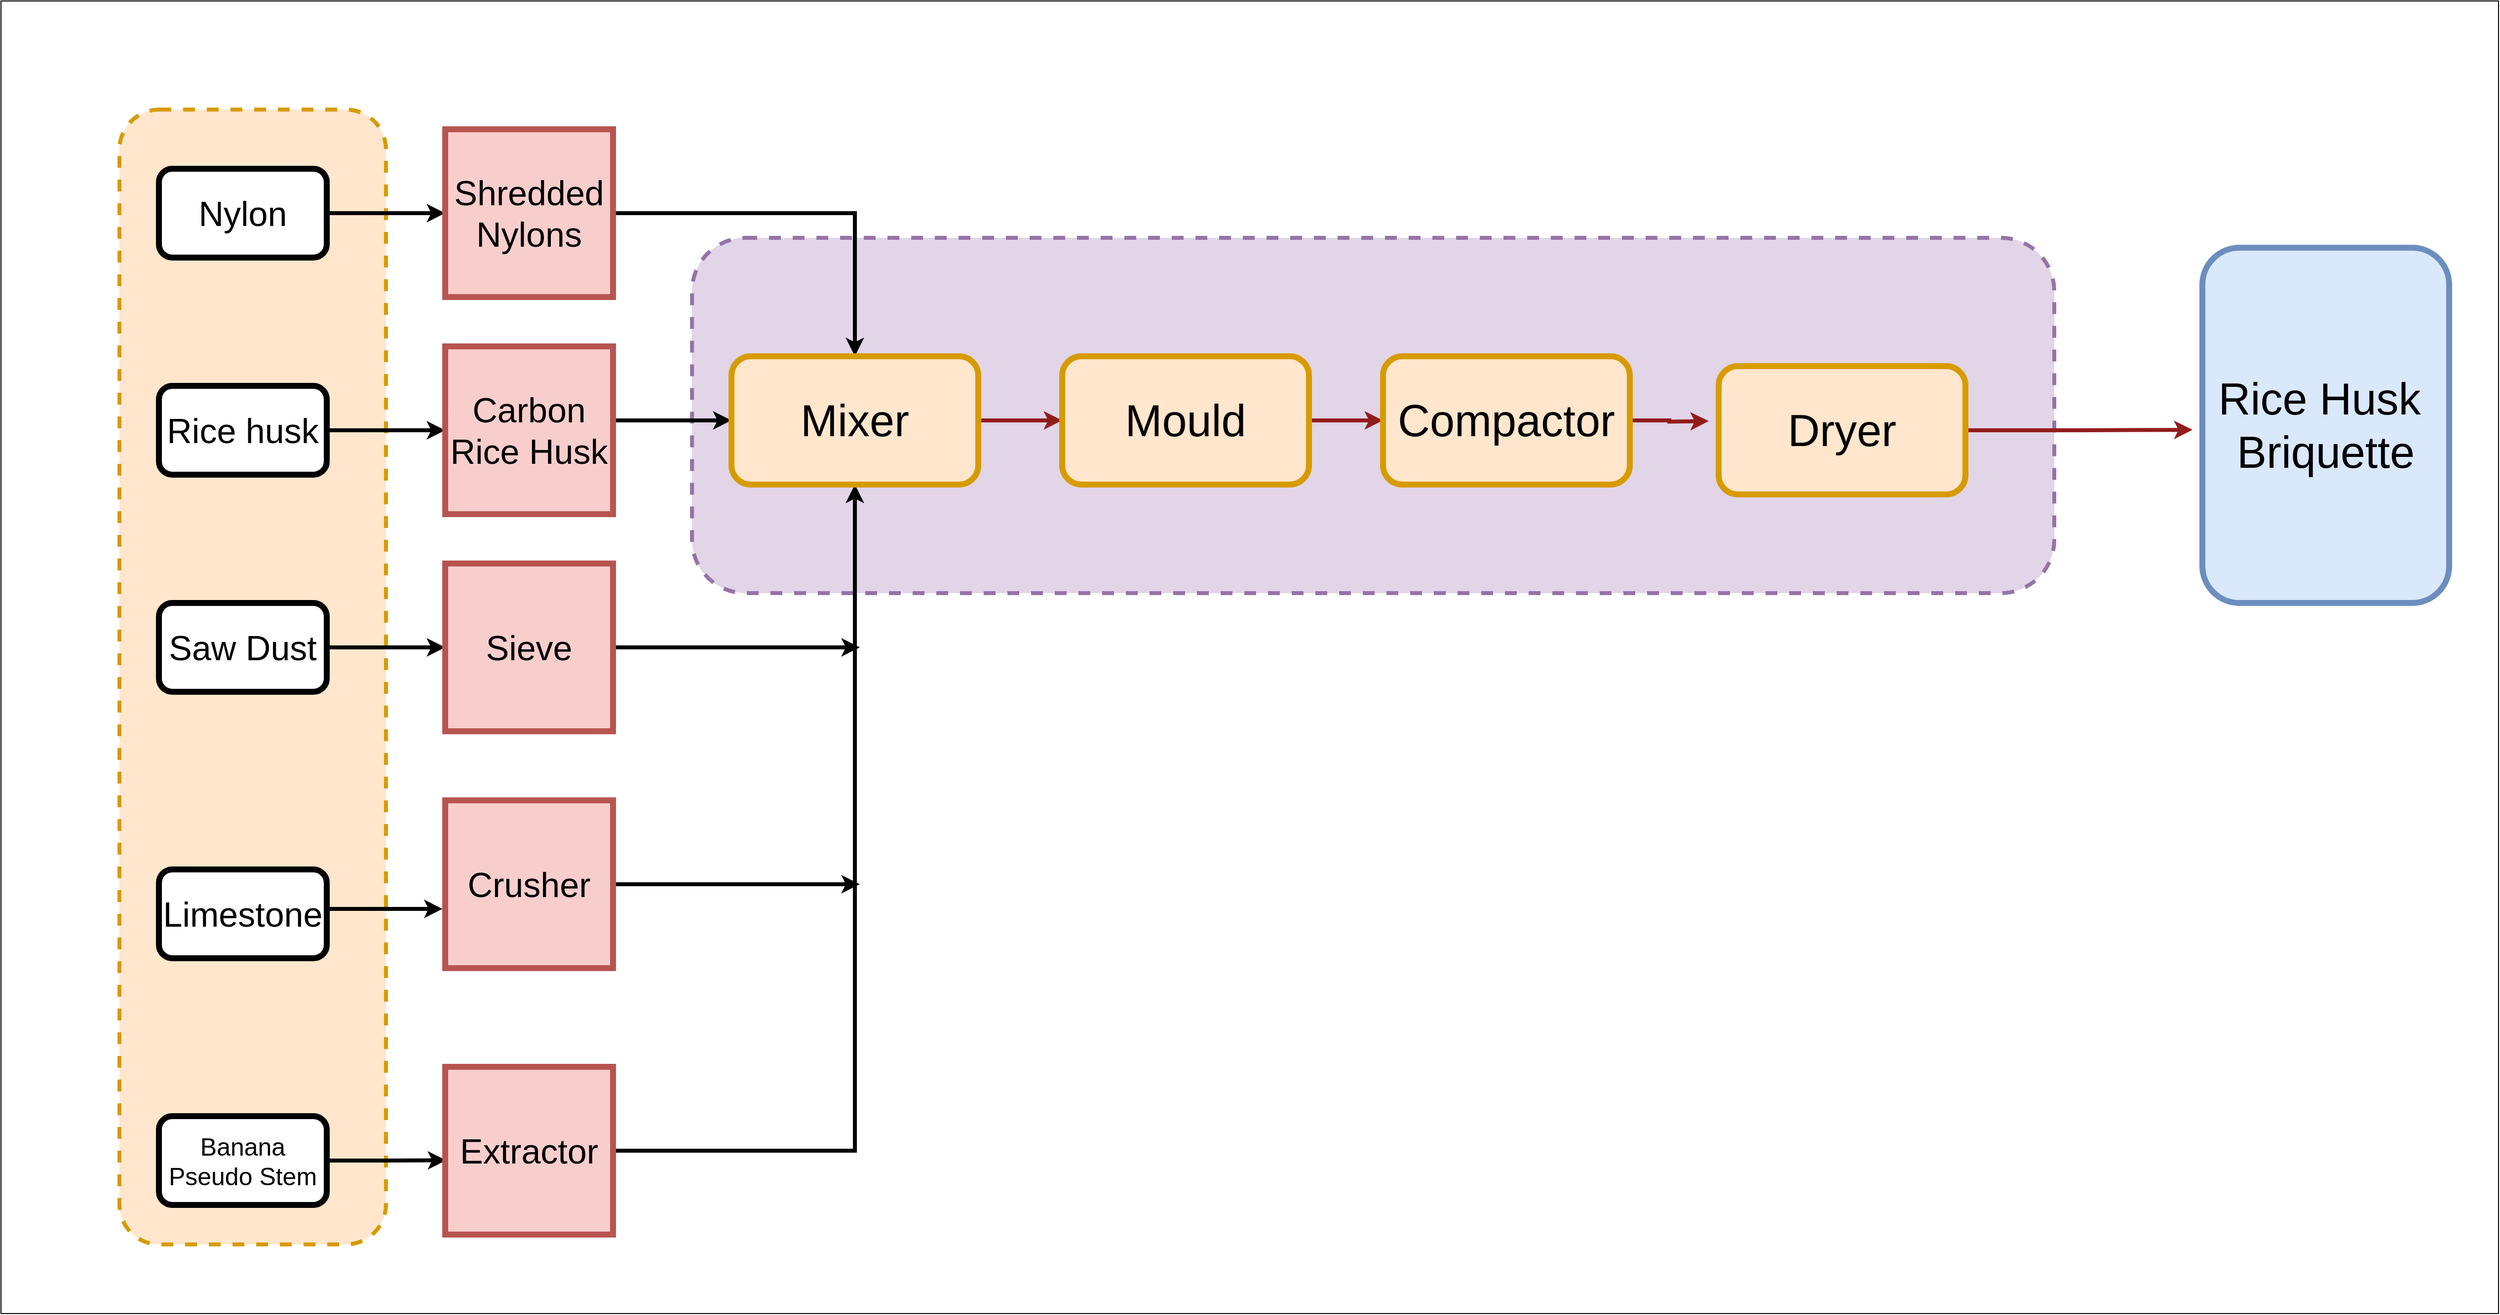 <mxfile version="24.8.4">
  <diagram name="Page-1" id="eEoD68UYFndWdi5jgf4z">
    <mxGraphModel dx="4664" dy="2889" grid="1" gridSize="10" guides="1" tooltips="1" connect="1" arrows="1" fold="1" page="1" pageScale="1" pageWidth="850" pageHeight="1100" math="0" shadow="0">
      <root>
        <mxCell id="0" />
        <mxCell id="1" parent="0" />
        <mxCell id="_M13H955xm92BstBZ7Hc-32" value="" style="rounded=0;whiteSpace=wrap;html=1;" vertex="1" parent="1">
          <mxGeometry x="-50" y="-70" width="2530" height="1330" as="geometry" />
        </mxCell>
        <mxCell id="_M13H955xm92BstBZ7Hc-30" value="" style="rounded=1;whiteSpace=wrap;html=1;strokeWidth=4;dashed=1;fillColor=#ffe6cc;strokeColor=#d79b00;" vertex="1" parent="1">
          <mxGeometry x="70" y="40" width="270" height="1150" as="geometry" />
        </mxCell>
        <mxCell id="_M13H955xm92BstBZ7Hc-16" style="edgeStyle=orthogonalEdgeStyle;rounded=0;orthogonalLoop=1;jettySize=auto;html=1;exitX=1;exitY=0.5;exitDx=0;exitDy=0;strokeWidth=4;" edge="1" parent="1" source="_M13H955xm92BstBZ7Hc-1" target="_M13H955xm92BstBZ7Hc-6">
          <mxGeometry relative="1" as="geometry" />
        </mxCell>
        <mxCell id="_M13H955xm92BstBZ7Hc-1" value="&lt;font style=&quot;font-size: 35px;&quot;&gt;Nylon&lt;/font&gt;" style="rounded=1;whiteSpace=wrap;html=1;strokeWidth=6;" vertex="1" parent="1">
          <mxGeometry x="110" y="100" width="170" height="90" as="geometry" />
        </mxCell>
        <mxCell id="_M13H955xm92BstBZ7Hc-17" style="edgeStyle=orthogonalEdgeStyle;rounded=0;orthogonalLoop=1;jettySize=auto;html=1;exitX=1;exitY=0.5;exitDx=0;exitDy=0;entryX=0;entryY=0.5;entryDx=0;entryDy=0;strokeWidth=4;" edge="1" parent="1" source="_M13H955xm92BstBZ7Hc-2" target="_M13H955xm92BstBZ7Hc-7">
          <mxGeometry relative="1" as="geometry" />
        </mxCell>
        <mxCell id="_M13H955xm92BstBZ7Hc-2" value="&lt;font style=&quot;font-size: 35px;&quot;&gt;Rice husk&lt;/font&gt;" style="rounded=1;whiteSpace=wrap;html=1;strokeWidth=6;" vertex="1" parent="1">
          <mxGeometry x="110" y="320" width="170" height="90" as="geometry" />
        </mxCell>
        <mxCell id="_M13H955xm92BstBZ7Hc-18" style="edgeStyle=orthogonalEdgeStyle;rounded=0;orthogonalLoop=1;jettySize=auto;html=1;exitX=1;exitY=0.5;exitDx=0;exitDy=0;strokeWidth=4;" edge="1" parent="1" source="_M13H955xm92BstBZ7Hc-3" target="_M13H955xm92BstBZ7Hc-8">
          <mxGeometry relative="1" as="geometry" />
        </mxCell>
        <mxCell id="_M13H955xm92BstBZ7Hc-3" value="&lt;font style=&quot;font-size: 35px;&quot;&gt;Saw Dust&lt;/font&gt;" style="rounded=1;whiteSpace=wrap;html=1;strokeWidth=6;" vertex="1" parent="1">
          <mxGeometry x="110" y="540" width="170" height="90" as="geometry" />
        </mxCell>
        <mxCell id="_M13H955xm92BstBZ7Hc-19" style="edgeStyle=orthogonalEdgeStyle;rounded=0;orthogonalLoop=1;jettySize=auto;html=1;exitX=1;exitY=0.5;exitDx=0;exitDy=0;entryX=-0.016;entryY=0.647;entryDx=0;entryDy=0;entryPerimeter=0;strokeWidth=4;" edge="1" parent="1" source="_M13H955xm92BstBZ7Hc-4" target="_M13H955xm92BstBZ7Hc-9">
          <mxGeometry relative="1" as="geometry">
            <mxPoint x="380" y="856" as="targetPoint" />
            <Array as="points">
              <mxPoint x="280" y="850" />
            </Array>
          </mxGeometry>
        </mxCell>
        <mxCell id="_M13H955xm92BstBZ7Hc-4" value="&lt;font style=&quot;font-size: 35px;&quot;&gt;Limestone&lt;/font&gt;" style="rounded=1;whiteSpace=wrap;html=1;strokeWidth=6;" vertex="1" parent="1">
          <mxGeometry x="110" y="810" width="170" height="90" as="geometry" />
        </mxCell>
        <mxCell id="_M13H955xm92BstBZ7Hc-31" value="" style="rounded=1;whiteSpace=wrap;html=1;strokeWidth=4;dashed=1;fillColor=#e1d5e7;strokeColor=#9673a6;" vertex="1" parent="1">
          <mxGeometry x="650" y="170" width="1380" height="360" as="geometry" />
        </mxCell>
        <mxCell id="_M13H955xm92BstBZ7Hc-20" style="edgeStyle=orthogonalEdgeStyle;rounded=0;orthogonalLoop=1;jettySize=auto;html=1;exitX=1;exitY=0.5;exitDx=0;exitDy=0;entryX=0.006;entryY=0.557;entryDx=0;entryDy=0;entryPerimeter=0;strokeWidth=4;" edge="1" parent="1" source="_M13H955xm92BstBZ7Hc-5" target="_M13H955xm92BstBZ7Hc-10">
          <mxGeometry relative="1" as="geometry">
            <mxPoint x="390" y="1105.4" as="targetPoint" />
          </mxGeometry>
        </mxCell>
        <mxCell id="_M13H955xm92BstBZ7Hc-5" value="&lt;font style=&quot;font-size: 25px;&quot;&gt;Banana Pseudo Stem&lt;/font&gt;" style="rounded=1;whiteSpace=wrap;html=1;strokeWidth=6;" vertex="1" parent="1">
          <mxGeometry x="110" y="1060" width="170" height="90" as="geometry" />
        </mxCell>
        <mxCell id="_M13H955xm92BstBZ7Hc-25" style="edgeStyle=orthogonalEdgeStyle;rounded=0;orthogonalLoop=1;jettySize=auto;html=1;exitX=1;exitY=0.5;exitDx=0;exitDy=0;entryX=0.5;entryY=0;entryDx=0;entryDy=0;strokeWidth=4;" edge="1" parent="1" source="_M13H955xm92BstBZ7Hc-6" target="_M13H955xm92BstBZ7Hc-11">
          <mxGeometry relative="1" as="geometry" />
        </mxCell>
        <mxCell id="_M13H955xm92BstBZ7Hc-6" value="&lt;font style=&quot;font-size: 35px;&quot;&gt;Shredded Nylons&lt;/font&gt;" style="whiteSpace=wrap;html=1;aspect=fixed;strokeWidth=6;fillColor=#f8cecc;strokeColor=#b85450;" vertex="1" parent="1">
          <mxGeometry x="400" y="60" width="170" height="170" as="geometry" />
        </mxCell>
        <mxCell id="_M13H955xm92BstBZ7Hc-29" style="edgeStyle=orthogonalEdgeStyle;rounded=0;orthogonalLoop=1;jettySize=auto;html=1;exitX=1;exitY=0.5;exitDx=0;exitDy=0;entryX=0;entryY=0.5;entryDx=0;entryDy=0;strokeWidth=4;" edge="1" parent="1" source="_M13H955xm92BstBZ7Hc-7" target="_M13H955xm92BstBZ7Hc-11">
          <mxGeometry relative="1" as="geometry">
            <Array as="points">
              <mxPoint x="570" y="355" />
            </Array>
          </mxGeometry>
        </mxCell>
        <mxCell id="_M13H955xm92BstBZ7Hc-7" value="&lt;font style=&quot;font-size: 35px;&quot;&gt;Carbon Rice Husk&lt;/font&gt;" style="whiteSpace=wrap;html=1;aspect=fixed;strokeWidth=6;fillColor=#f8cecc;strokeColor=#b85450;" vertex="1" parent="1">
          <mxGeometry x="400" y="280" width="170" height="170" as="geometry" />
        </mxCell>
        <mxCell id="_M13H955xm92BstBZ7Hc-28" style="edgeStyle=orthogonalEdgeStyle;rounded=0;orthogonalLoop=1;jettySize=auto;html=1;exitX=1;exitY=0.5;exitDx=0;exitDy=0;strokeWidth=4;" edge="1" parent="1" source="_M13H955xm92BstBZ7Hc-8">
          <mxGeometry relative="1" as="geometry">
            <mxPoint x="820" y="585" as="targetPoint" />
          </mxGeometry>
        </mxCell>
        <mxCell id="_M13H955xm92BstBZ7Hc-8" value="&lt;font style=&quot;font-size: 35px;&quot;&gt;Sieve&lt;/font&gt;" style="whiteSpace=wrap;html=1;aspect=fixed;strokeWidth=6;fillColor=#f8cecc;strokeColor=#b85450;" vertex="1" parent="1">
          <mxGeometry x="400" y="500" width="170" height="170" as="geometry" />
        </mxCell>
        <mxCell id="_M13H955xm92BstBZ7Hc-27" style="edgeStyle=orthogonalEdgeStyle;rounded=0;orthogonalLoop=1;jettySize=auto;html=1;exitX=1;exitY=0.5;exitDx=0;exitDy=0;strokeWidth=4;" edge="1" parent="1" source="_M13H955xm92BstBZ7Hc-9">
          <mxGeometry relative="1" as="geometry">
            <mxPoint x="820" y="825" as="targetPoint" />
          </mxGeometry>
        </mxCell>
        <mxCell id="_M13H955xm92BstBZ7Hc-9" value="&lt;font style=&quot;font-size: 35px;&quot;&gt;Crusher&lt;/font&gt;" style="whiteSpace=wrap;html=1;aspect=fixed;strokeWidth=6;fillColor=#f8cecc;strokeColor=#b85450;" vertex="1" parent="1">
          <mxGeometry x="400" y="740" width="170" height="170" as="geometry" />
        </mxCell>
        <mxCell id="_M13H955xm92BstBZ7Hc-26" style="edgeStyle=orthogonalEdgeStyle;rounded=0;orthogonalLoop=1;jettySize=auto;html=1;exitX=1;exitY=0.5;exitDx=0;exitDy=0;entryX=0.5;entryY=1;entryDx=0;entryDy=0;strokeWidth=4;" edge="1" parent="1" source="_M13H955xm92BstBZ7Hc-10" target="_M13H955xm92BstBZ7Hc-11">
          <mxGeometry relative="1" as="geometry" />
        </mxCell>
        <mxCell id="_M13H955xm92BstBZ7Hc-10" value="&lt;font style=&quot;font-size: 35px;&quot;&gt;Extractor&lt;/font&gt;" style="whiteSpace=wrap;html=1;aspect=fixed;strokeWidth=6;fillColor=#f8cecc;strokeColor=#b85450;" vertex="1" parent="1">
          <mxGeometry x="400" y="1010" width="170" height="170" as="geometry" />
        </mxCell>
        <mxCell id="_M13H955xm92BstBZ7Hc-21" style="edgeStyle=orthogonalEdgeStyle;rounded=0;orthogonalLoop=1;jettySize=auto;html=1;exitX=1;exitY=0.5;exitDx=0;exitDy=0;entryX=0;entryY=0.5;entryDx=0;entryDy=0;strokeWidth=4;strokeColor=#921c1c;" edge="1" parent="1" source="_M13H955xm92BstBZ7Hc-11" target="_M13H955xm92BstBZ7Hc-12">
          <mxGeometry relative="1" as="geometry" />
        </mxCell>
        <mxCell id="_M13H955xm92BstBZ7Hc-11" value="&lt;font style=&quot;font-size: 45px;&quot;&gt;Mixer&lt;/font&gt;" style="rounded=1;whiteSpace=wrap;html=1;strokeWidth=6;fillColor=#ffe6cc;strokeColor=#d79b00;" vertex="1" parent="1">
          <mxGeometry x="690" y="290" width="250" height="130" as="geometry" />
        </mxCell>
        <mxCell id="_M13H955xm92BstBZ7Hc-22" style="edgeStyle=orthogonalEdgeStyle;rounded=0;orthogonalLoop=1;jettySize=auto;html=1;exitX=1;exitY=0.5;exitDx=0;exitDy=0;strokeWidth=4;strokeColor=#921c1c;" edge="1" parent="1" source="_M13H955xm92BstBZ7Hc-12" target="_M13H955xm92BstBZ7Hc-13">
          <mxGeometry relative="1" as="geometry" />
        </mxCell>
        <mxCell id="_M13H955xm92BstBZ7Hc-12" value="&lt;font style=&quot;font-size: 45px;&quot;&gt;Mould&lt;/font&gt;" style="rounded=1;whiteSpace=wrap;html=1;strokeWidth=6;fillColor=#ffe6cc;strokeColor=#d79b00;" vertex="1" parent="1">
          <mxGeometry x="1025" y="290" width="250" height="130" as="geometry" />
        </mxCell>
        <mxCell id="_M13H955xm92BstBZ7Hc-23" style="edgeStyle=orthogonalEdgeStyle;rounded=0;orthogonalLoop=1;jettySize=auto;html=1;exitX=1;exitY=0.5;exitDx=0;exitDy=0;strokeWidth=4;strokeColor=#921c1c;" edge="1" parent="1" source="_M13H955xm92BstBZ7Hc-13">
          <mxGeometry relative="1" as="geometry">
            <mxPoint x="1680" y="355.667" as="targetPoint" />
          </mxGeometry>
        </mxCell>
        <mxCell id="_M13H955xm92BstBZ7Hc-13" value="&lt;font style=&quot;font-size: 45px;&quot;&gt;Compactor&lt;/font&gt;" style="rounded=1;whiteSpace=wrap;html=1;strokeWidth=6;fillColor=#ffe6cc;strokeColor=#d79b00;" vertex="1" parent="1">
          <mxGeometry x="1350" y="290" width="250" height="130" as="geometry" />
        </mxCell>
        <mxCell id="_M13H955xm92BstBZ7Hc-24" style="edgeStyle=orthogonalEdgeStyle;rounded=0;orthogonalLoop=1;jettySize=auto;html=1;exitX=1;exitY=0.5;exitDx=0;exitDy=0;strokeWidth=4;strokeColor=#921c1c;" edge="1" parent="1" source="_M13H955xm92BstBZ7Hc-14">
          <mxGeometry relative="1" as="geometry">
            <mxPoint x="2170" y="364.556" as="targetPoint" />
          </mxGeometry>
        </mxCell>
        <mxCell id="_M13H955xm92BstBZ7Hc-14" value="&lt;font style=&quot;font-size: 45px;&quot;&gt;Dryer&lt;/font&gt;" style="rounded=1;whiteSpace=wrap;html=1;strokeWidth=6;fillColor=#ffe6cc;strokeColor=#d79b00;" vertex="1" parent="1">
          <mxGeometry x="1690" y="300" width="250" height="130" as="geometry" />
        </mxCell>
        <mxCell id="_M13H955xm92BstBZ7Hc-15" value="&lt;font style=&quot;font-size: 45px;&quot;&gt;Rice Husk&amp;nbsp; Briquette&lt;/font&gt;" style="rounded=1;whiteSpace=wrap;html=1;strokeWidth=6;fillColor=#dae8fc;strokeColor=#6c8ebf;" vertex="1" parent="1">
          <mxGeometry x="2180" y="180" width="250" height="360" as="geometry" />
        </mxCell>
      </root>
    </mxGraphModel>
  </diagram>
</mxfile>
